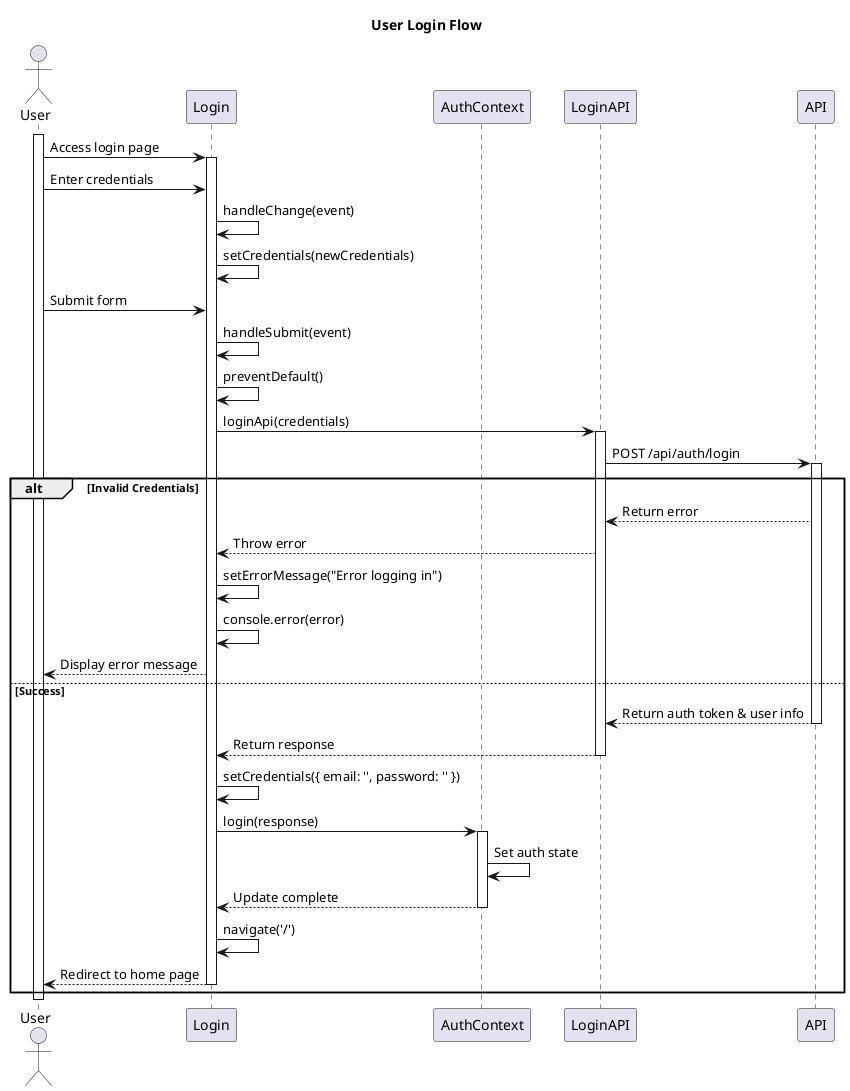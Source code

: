 @startuml
title "User Login Flow"

actor User
participant Login
participant AuthContext
participant LoginAPI
participant API

activate User

User -> Login: Access login page
activate Login

User -> Login: Enter credentials
Login -> Login: handleChange(event)
Login -> Login: setCredentials(newCredentials)

User -> Login: Submit form
Login -> Login: handleSubmit(event)
Login -> Login: preventDefault()

Login -> LoginAPI: loginApi(credentials)
activate LoginAPI

LoginAPI -> API: POST /api/auth/login
activate API


alt Invalid Credentials
    API --> LoginAPI: Return error
    LoginAPI --> Login: Throw error
    Login -> Login: setErrorMessage("Error logging in")
    Login -> Login: console.error(error)
    Login --> User: Display error message
else Success
    API --> LoginAPI: Return auth token & user info
    deactivate API
    LoginAPI --> Login: Return response
    deactivate LoginAPI
    
    Login -> Login: setCredentials({ email: '', password: '' })
    
    Login -> AuthContext: login(response)
    activate AuthContext
    AuthContext -> AuthContext: Set auth state
    AuthContext --> Login: Update complete
    deactivate AuthContext
    
    Login -> Login: navigate('/')
    Login --> User: Redirect to home page
    deactivate Login
end

deactivate Login
deactivate User
@enduml